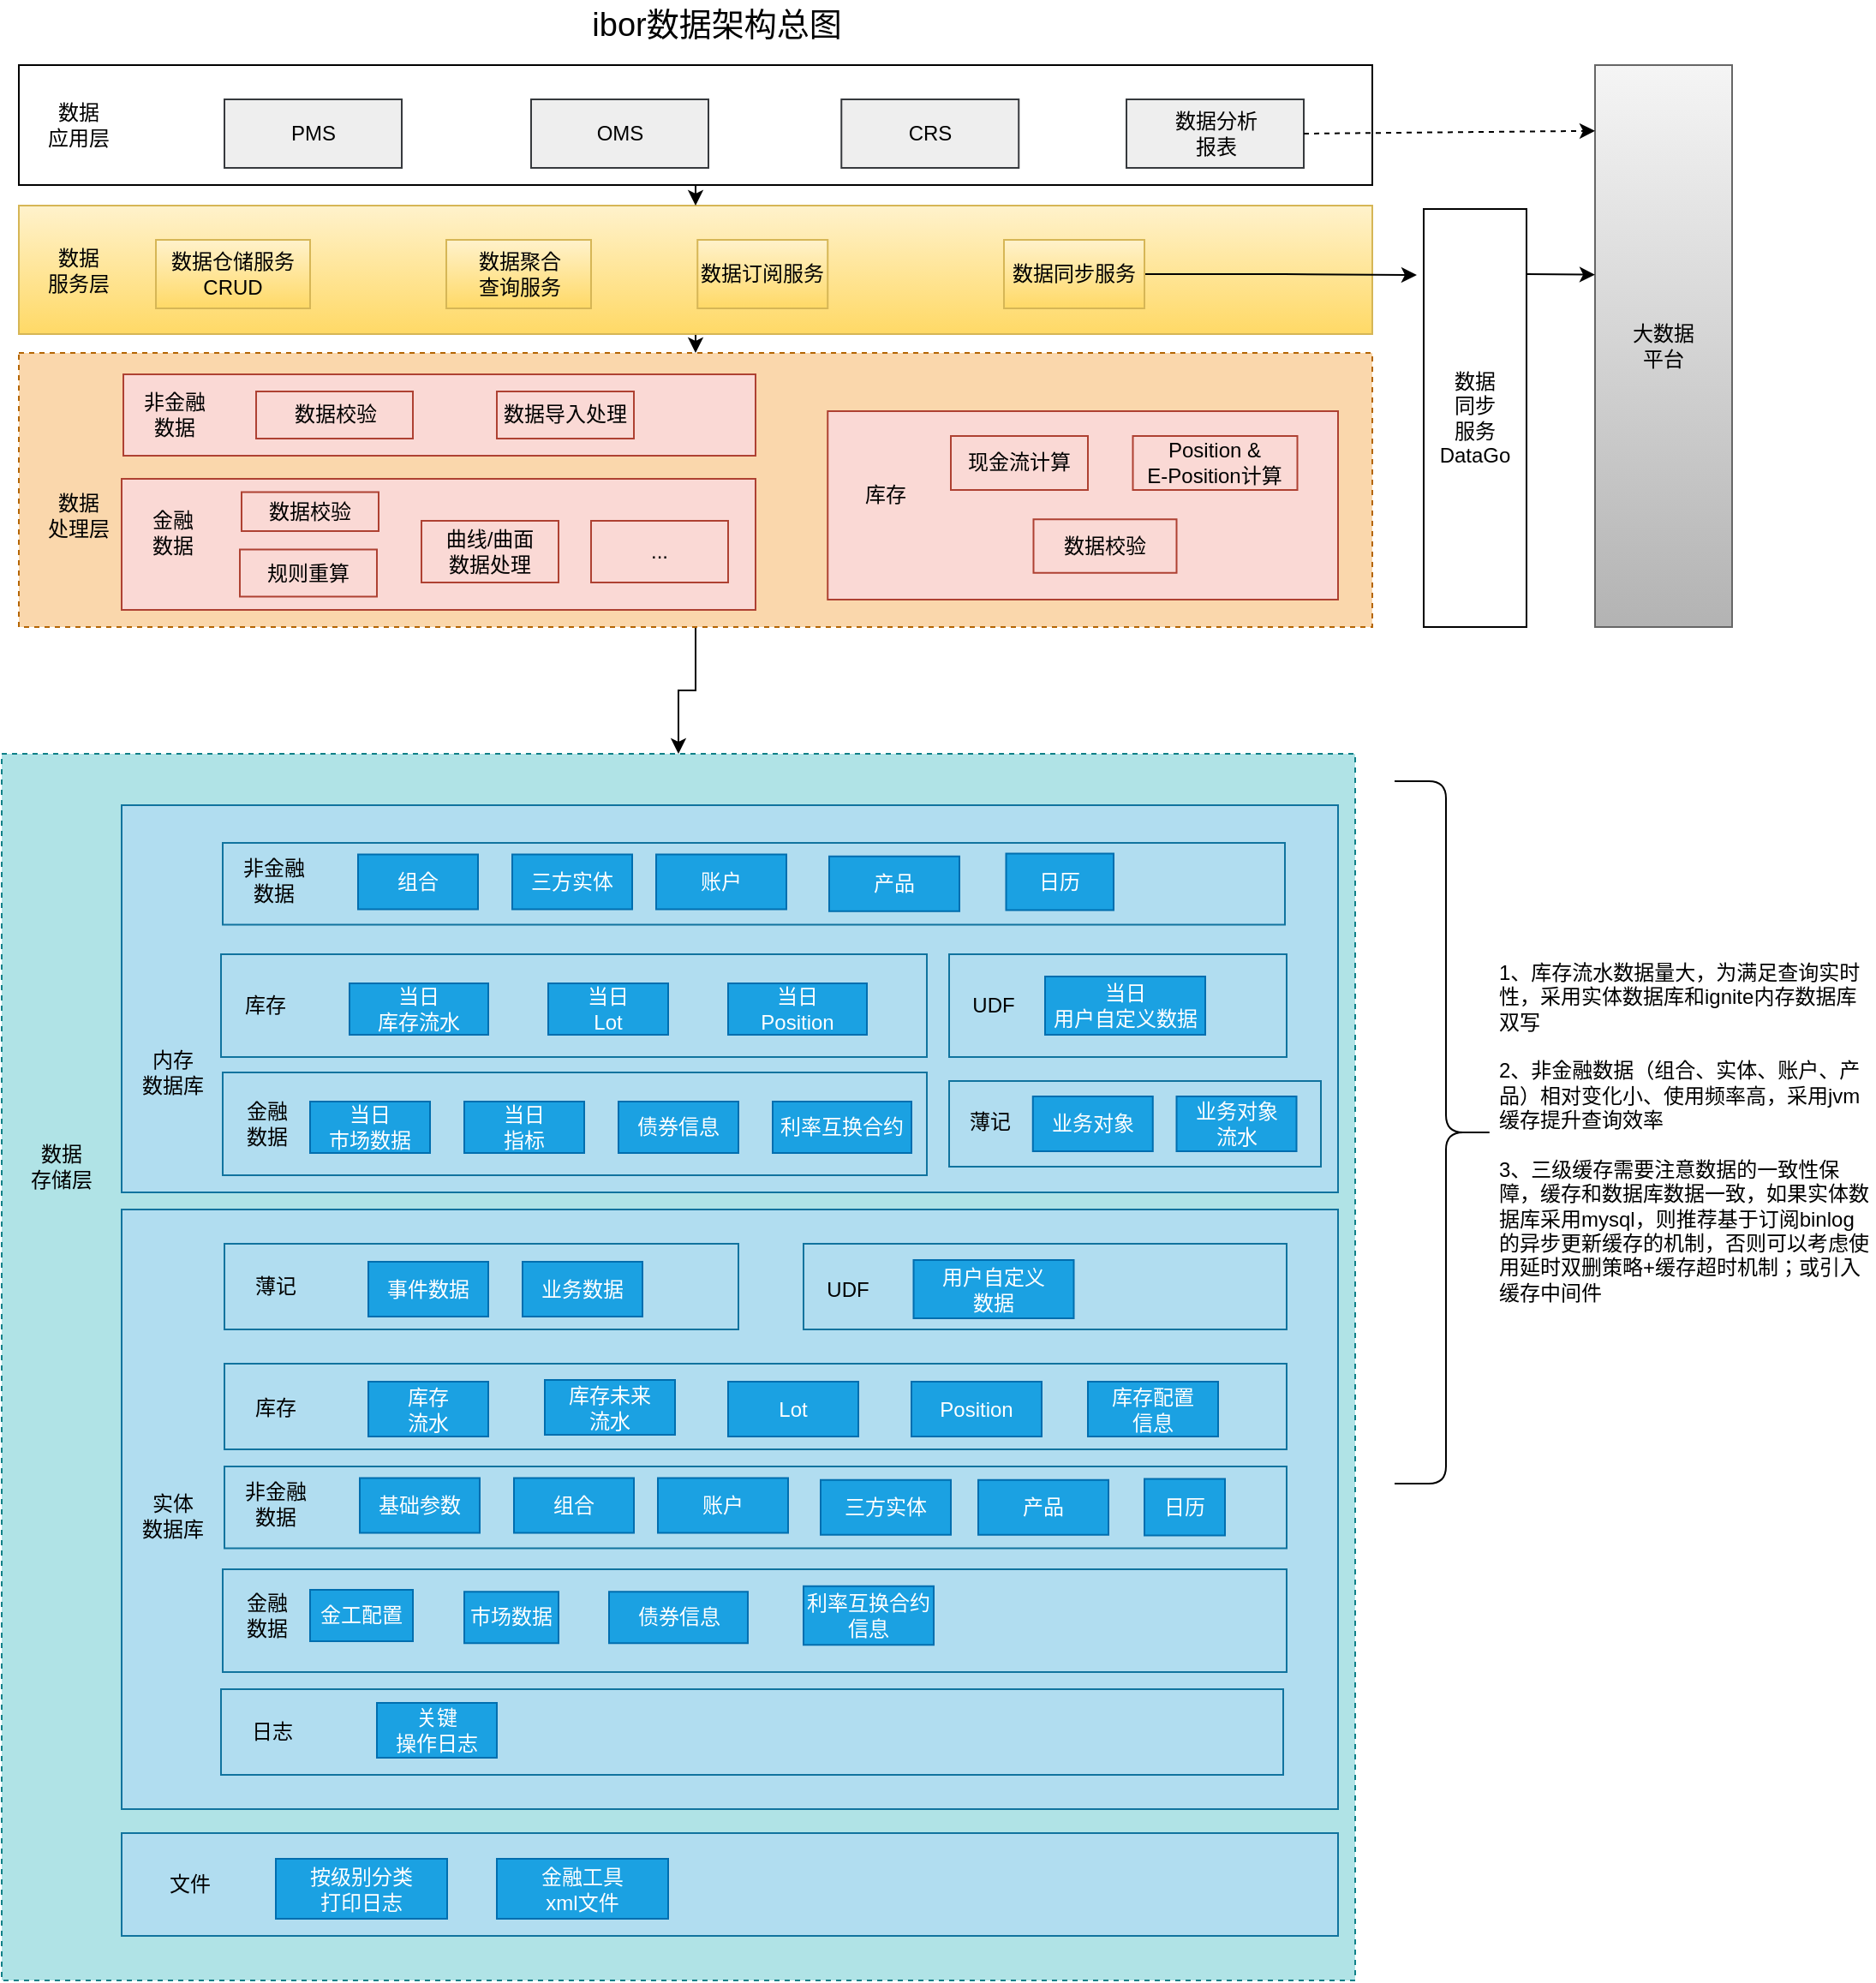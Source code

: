 <mxfile version="21.5.0" type="device">
  <diagram name="第 1 页" id="yfvOhTExtsp40tEoqyD6">
    <mxGraphModel dx="1313" dy="3226" grid="1" gridSize="10" guides="1" tooltips="1" connect="1" arrows="1" fold="1" page="1" pageScale="1" pageWidth="827" pageHeight="1169" math="0" shadow="0">
      <root>
        <mxCell id="0" />
        <mxCell id="1" parent="0" />
        <mxCell id="bc0u0WjdbuG-GzbOhp6U-1" value="" style="rounded=0;whiteSpace=wrap;html=1;dashed=1;fillColor=#b0e3e6;strokeColor=#0e8088;" parent="1" vertex="1">
          <mxGeometry x="10" y="-1220" width="790" height="716" as="geometry" />
        </mxCell>
        <mxCell id="bc0u0WjdbuG-GzbOhp6U-2" value="数据&lt;br&gt;存储层" style="text;strokeColor=none;align=center;fillColor=none;html=1;verticalAlign=middle;whiteSpace=wrap;rounded=0;strokeWidth=2;" parent="1" vertex="1">
          <mxGeometry x="10" y="-994" width="70" height="30" as="geometry" />
        </mxCell>
        <mxCell id="bc0u0WjdbuG-GzbOhp6U-161" style="edgeStyle=orthogonalEdgeStyle;rounded=0;orthogonalLoop=1;jettySize=auto;html=1;exitX=0.5;exitY=1;exitDx=0;exitDy=0;entryX=0.5;entryY=0;entryDx=0;entryDy=0;" parent="1" source="bc0u0WjdbuG-GzbOhp6U-3" target="bc0u0WjdbuG-GzbOhp6U-1" edge="1">
          <mxGeometry relative="1" as="geometry" />
        </mxCell>
        <mxCell id="bc0u0WjdbuG-GzbOhp6U-3" value="" style="rounded=0;whiteSpace=wrap;html=1;dashed=1;fillColor=#fad7ac;strokeColor=#b46504;" parent="1" vertex="1">
          <mxGeometry x="20" y="-1454" width="790" height="160" as="geometry" />
        </mxCell>
        <mxCell id="bc0u0WjdbuG-GzbOhp6U-4" value="数据&lt;br&gt;处理层" style="text;strokeColor=none;align=center;fillColor=none;html=1;verticalAlign=middle;whiteSpace=wrap;rounded=0;strokeWidth=2;" parent="1" vertex="1">
          <mxGeometry x="20" y="-1374" width="70" height="30" as="geometry" />
        </mxCell>
        <mxCell id="bc0u0WjdbuG-GzbOhp6U-158" style="edgeStyle=orthogonalEdgeStyle;rounded=0;orthogonalLoop=1;jettySize=auto;html=1;exitX=0.5;exitY=1;exitDx=0;exitDy=0;entryX=0.5;entryY=0;entryDx=0;entryDy=0;" parent="1" source="bc0u0WjdbuG-GzbOhp6U-5" target="bc0u0WjdbuG-GzbOhp6U-3" edge="1">
          <mxGeometry relative="1" as="geometry" />
        </mxCell>
        <mxCell id="bc0u0WjdbuG-GzbOhp6U-5" value="" style="rounded=0;whiteSpace=wrap;html=1;fillColor=#fff2cc;gradientColor=#ffd966;strokeColor=#d6b656;" parent="1" vertex="1">
          <mxGeometry x="20" y="-1540" width="790" height="75" as="geometry" />
        </mxCell>
        <mxCell id="bc0u0WjdbuG-GzbOhp6U-6" value="数据&lt;br&gt;服务层" style="text;strokeColor=none;align=center;fillColor=none;html=1;verticalAlign=middle;whiteSpace=wrap;rounded=0;" parent="1" vertex="1">
          <mxGeometry x="20" y="-1517.5" width="70" height="30" as="geometry" />
        </mxCell>
        <mxCell id="bc0u0WjdbuG-GzbOhp6U-156" style="edgeStyle=orthogonalEdgeStyle;rounded=0;orthogonalLoop=1;jettySize=auto;html=1;exitX=0.5;exitY=1;exitDx=0;exitDy=0;entryX=0.5;entryY=0;entryDx=0;entryDy=0;" parent="1" source="bc0u0WjdbuG-GzbOhp6U-7" target="bc0u0WjdbuG-GzbOhp6U-5" edge="1">
          <mxGeometry relative="1" as="geometry" />
        </mxCell>
        <mxCell id="bc0u0WjdbuG-GzbOhp6U-7" value="" style="rounded=0;whiteSpace=wrap;html=1;" parent="1" vertex="1">
          <mxGeometry x="20" y="-1622" width="790" height="70" as="geometry" />
        </mxCell>
        <mxCell id="bc0u0WjdbuG-GzbOhp6U-8" value="数据&lt;br&gt;应用层" style="text;strokeColor=none;align=center;fillColor=none;html=1;verticalAlign=middle;whiteSpace=wrap;rounded=0;" parent="1" vertex="1">
          <mxGeometry x="20" y="-1602" width="70" height="30" as="geometry" />
        </mxCell>
        <mxCell id="bc0u0WjdbuG-GzbOhp6U-16" value="" style="rounded=0;whiteSpace=wrap;html=1;fillColor=#b1ddf0;strokeColor=#10739e;" parent="1" vertex="1">
          <mxGeometry x="80" y="-954" width="710" height="350" as="geometry" />
        </mxCell>
        <mxCell id="bc0u0WjdbuG-GzbOhp6U-20" value="实体&lt;br&gt;数据库" style="text;strokeColor=none;align=center;fillColor=none;html=1;verticalAlign=middle;whiteSpace=wrap;rounded=0;" parent="1" vertex="1">
          <mxGeometry x="80" y="-790" width="60" height="30" as="geometry" />
        </mxCell>
        <mxCell id="bc0u0WjdbuG-GzbOhp6U-21" value="" style="rounded=0;whiteSpace=wrap;html=1;fillColor=#b1ddf0;strokeColor=#10739e;" parent="1" vertex="1">
          <mxGeometry x="80" y="-1190" width="710" height="226" as="geometry" />
        </mxCell>
        <mxCell id="bc0u0WjdbuG-GzbOhp6U-22" value="内存&lt;br&gt;数据库" style="text;strokeColor=none;align=center;fillColor=none;html=1;verticalAlign=middle;whiteSpace=wrap;rounded=0;" parent="1" vertex="1">
          <mxGeometry x="80" y="-1049" width="60" height="30" as="geometry" />
        </mxCell>
        <mxCell id="bc0u0WjdbuG-GzbOhp6U-35" value="" style="rounded=0;whiteSpace=wrap;html=1;fillColor=#b1ddf0;strokeColor=#10739e;" parent="1" vertex="1">
          <mxGeometry x="140" y="-804" width="620" height="47.75" as="geometry" />
        </mxCell>
        <mxCell id="bc0u0WjdbuG-GzbOhp6U-9" value="基础参数" style="rounded=0;whiteSpace=wrap;html=1;fillColor=#1ba1e2;fontColor=#ffffff;strokeColor=#006EAF;" parent="1" vertex="1">
          <mxGeometry x="219" y="-797.25" width="70" height="32" as="geometry" />
        </mxCell>
        <mxCell id="bc0u0WjdbuG-GzbOhp6U-12" value="组合" style="rounded=0;whiteSpace=wrap;html=1;fillColor=#1ba1e2;fontColor=#ffffff;strokeColor=#006EAF;" parent="1" vertex="1">
          <mxGeometry x="309" y="-797.25" width="70" height="32" as="geometry" />
        </mxCell>
        <mxCell id="bc0u0WjdbuG-GzbOhp6U-14" value="三方实体" style="rounded=0;whiteSpace=wrap;html=1;fillColor=#1ba1e2;fontColor=#ffffff;strokeColor=#006EAF;" parent="1" vertex="1">
          <mxGeometry x="488" y="-796.13" width="76" height="32" as="geometry" />
        </mxCell>
        <mxCell id="bc0u0WjdbuG-GzbOhp6U-13" value="账户" style="rounded=0;whiteSpace=wrap;html=1;fillColor=#1ba1e2;fontColor=#ffffff;strokeColor=#006EAF;" parent="1" vertex="1">
          <mxGeometry x="393" y="-797.25" width="76" height="32" as="geometry" />
        </mxCell>
        <mxCell id="bc0u0WjdbuG-GzbOhp6U-37" value="" style="rounded=0;whiteSpace=wrap;html=1;fillColor=#b1ddf0;strokeColor=#10739e;" parent="1" vertex="1">
          <mxGeometry x="139" y="-744" width="621" height="60" as="geometry" />
        </mxCell>
        <mxCell id="bc0u0WjdbuG-GzbOhp6U-32" value="利率互换合约信息" style="rounded=0;whiteSpace=wrap;html=1;fillColor=#1ba1e2;fontColor=#ffffff;strokeColor=#006EAF;" parent="1" vertex="1">
          <mxGeometry x="478" y="-734.12" width="76" height="34.25" as="geometry" />
        </mxCell>
        <mxCell id="bc0u0WjdbuG-GzbOhp6U-34" value="债券信息" style="rounded=0;whiteSpace=wrap;html=1;fillColor=#1ba1e2;fontColor=#ffffff;strokeColor=#006EAF;" parent="1" vertex="1">
          <mxGeometry x="364.5" y="-730.87" width="81" height="30" as="geometry" />
        </mxCell>
        <mxCell id="bc0u0WjdbuG-GzbOhp6U-38" value="非金融&lt;br&gt;数据" style="text;strokeColor=none;align=center;fillColor=none;html=1;verticalAlign=middle;whiteSpace=wrap;rounded=0;" parent="1" vertex="1">
          <mxGeometry x="140" y="-797.25" width="60" height="30" as="geometry" />
        </mxCell>
        <mxCell id="bc0u0WjdbuG-GzbOhp6U-39" value="金融&lt;br&gt;数据" style="text;strokeColor=none;align=center;fillColor=none;html=1;verticalAlign=middle;whiteSpace=wrap;rounded=0;" parent="1" vertex="1">
          <mxGeometry x="135" y="-732" width="60" height="30" as="geometry" />
        </mxCell>
        <mxCell id="bc0u0WjdbuG-GzbOhp6U-40" value="金工配置" style="rounded=0;whiteSpace=wrap;html=1;fillColor=#1ba1e2;fontColor=#ffffff;strokeColor=#006EAF;" parent="1" vertex="1">
          <mxGeometry x="190" y="-732" width="60" height="30" as="geometry" />
        </mxCell>
        <mxCell id="bc0u0WjdbuG-GzbOhp6U-41" value="市场数据" style="rounded=0;whiteSpace=wrap;html=1;fillColor=#1ba1e2;fontColor=#ffffff;strokeColor=#006EAF;" parent="1" vertex="1">
          <mxGeometry x="280" y="-730.87" width="55" height="30" as="geometry" />
        </mxCell>
        <mxCell id="bc0u0WjdbuG-GzbOhp6U-43" value="" style="rounded=0;whiteSpace=wrap;html=1;fillColor=#b1ddf0;strokeColor=#10739e;" parent="1" vertex="1">
          <mxGeometry x="140" y="-934" width="300" height="50" as="geometry" />
        </mxCell>
        <mxCell id="bc0u0WjdbuG-GzbOhp6U-44" value="事件数据" style="rounded=0;whiteSpace=wrap;html=1;fillColor=#1ba1e2;fontColor=#ffffff;strokeColor=#006EAF;" parent="1" vertex="1">
          <mxGeometry x="224" y="-923.5" width="70" height="32" as="geometry" />
        </mxCell>
        <mxCell id="bc0u0WjdbuG-GzbOhp6U-45" value="业务数据" style="rounded=0;whiteSpace=wrap;html=1;fillColor=#1ba1e2;fontColor=#ffffff;strokeColor=#006EAF;" parent="1" vertex="1">
          <mxGeometry x="314" y="-923.5" width="70" height="32" as="geometry" />
        </mxCell>
        <mxCell id="bc0u0WjdbuG-GzbOhp6U-48" value="薄记" style="text;strokeColor=none;align=center;fillColor=none;html=1;verticalAlign=middle;whiteSpace=wrap;rounded=0;" parent="1" vertex="1">
          <mxGeometry x="140" y="-924" width="60" height="30" as="geometry" />
        </mxCell>
        <mxCell id="bc0u0WjdbuG-GzbOhp6U-49" value="" style="rounded=0;whiteSpace=wrap;html=1;fillColor=#b1ddf0;strokeColor=#10739e;" parent="1" vertex="1">
          <mxGeometry x="140" y="-864" width="620" height="50" as="geometry" />
        </mxCell>
        <mxCell id="bc0u0WjdbuG-GzbOhp6U-50" value="库存&lt;br&gt;流水" style="rounded=0;whiteSpace=wrap;html=1;fillColor=#1ba1e2;fontColor=#ffffff;strokeColor=#006EAF;" parent="1" vertex="1">
          <mxGeometry x="224" y="-853.5" width="70" height="32" as="geometry" />
        </mxCell>
        <mxCell id="bc0u0WjdbuG-GzbOhp6U-52" value="Position" style="rounded=0;whiteSpace=wrap;html=1;fillColor=#1ba1e2;fontColor=#ffffff;strokeColor=#006EAF;" parent="1" vertex="1">
          <mxGeometry x="541" y="-853.5" width="76" height="32" as="geometry" />
        </mxCell>
        <mxCell id="bc0u0WjdbuG-GzbOhp6U-53" value="Lot" style="rounded=0;whiteSpace=wrap;html=1;fillColor=#1ba1e2;fontColor=#ffffff;strokeColor=#006EAF;" parent="1" vertex="1">
          <mxGeometry x="434" y="-853.5" width="76" height="32" as="geometry" />
        </mxCell>
        <mxCell id="bc0u0WjdbuG-GzbOhp6U-54" value="库存" style="text;strokeColor=none;align=center;fillColor=none;html=1;verticalAlign=middle;whiteSpace=wrap;rounded=0;" parent="1" vertex="1">
          <mxGeometry x="140" y="-853.5" width="60" height="30" as="geometry" />
        </mxCell>
        <mxCell id="bc0u0WjdbuG-GzbOhp6U-55" value="库存配置&lt;br&gt;信息" style="rounded=0;whiteSpace=wrap;html=1;fillColor=#1ba1e2;fontColor=#ffffff;strokeColor=#006EAF;" parent="1" vertex="1">
          <mxGeometry x="644" y="-853.5" width="76" height="32" as="geometry" />
        </mxCell>
        <mxCell id="bc0u0WjdbuG-GzbOhp6U-56" value="" style="rounded=0;whiteSpace=wrap;html=1;fillColor=#b1ddf0;strokeColor=#10739e;" parent="1" vertex="1">
          <mxGeometry x="139" y="-1034" width="411" height="60" as="geometry" />
        </mxCell>
        <mxCell id="bc0u0WjdbuG-GzbOhp6U-59" value="利率互换合约" style="rounded=0;whiteSpace=wrap;html=1;fillColor=#1ba1e2;fontColor=#ffffff;strokeColor=#006EAF;" parent="1" vertex="1">
          <mxGeometry x="460" y="-1017" width="81" height="30" as="geometry" />
        </mxCell>
        <mxCell id="bc0u0WjdbuG-GzbOhp6U-60" value="金融&lt;br&gt;数据" style="text;strokeColor=none;align=center;fillColor=none;html=1;verticalAlign=middle;whiteSpace=wrap;rounded=0;" parent="1" vertex="1">
          <mxGeometry x="135" y="-1019" width="60" height="30" as="geometry" />
        </mxCell>
        <mxCell id="bc0u0WjdbuG-GzbOhp6U-61" value="当日&lt;br&gt;市场数据" style="rounded=0;whiteSpace=wrap;html=1;fillColor=#1ba1e2;fontColor=#ffffff;strokeColor=#006EAF;" parent="1" vertex="1">
          <mxGeometry x="190" y="-1017" width="70" height="30" as="geometry" />
        </mxCell>
        <mxCell id="bc0u0WjdbuG-GzbOhp6U-62" value="债券信息" style="rounded=0;whiteSpace=wrap;html=1;fillColor=#1ba1e2;fontColor=#ffffff;strokeColor=#006EAF;" parent="1" vertex="1">
          <mxGeometry x="370" y="-1017" width="70" height="30" as="geometry" />
        </mxCell>
        <mxCell id="bc0u0WjdbuG-GzbOhp6U-63" value="当日&lt;br&gt;指标" style="rounded=0;whiteSpace=wrap;html=1;fillColor=#1ba1e2;fontColor=#ffffff;strokeColor=#006EAF;" parent="1" vertex="1">
          <mxGeometry x="280" y="-1017" width="70" height="30" as="geometry" />
        </mxCell>
        <mxCell id="bc0u0WjdbuG-GzbOhp6U-64" value="" style="rounded=0;whiteSpace=wrap;html=1;fillColor=#b1ddf0;strokeColor=#10739e;" parent="1" vertex="1">
          <mxGeometry x="138" y="-1103" width="412" height="60" as="geometry" />
        </mxCell>
        <mxCell id="bc0u0WjdbuG-GzbOhp6U-66" value="当日&lt;br&gt;Position" style="rounded=0;whiteSpace=wrap;html=1;fillColor=#1ba1e2;fontColor=#ffffff;strokeColor=#006EAF;" parent="1" vertex="1">
          <mxGeometry x="434" y="-1086" width="81" height="30" as="geometry" />
        </mxCell>
        <mxCell id="bc0u0WjdbuG-GzbOhp6U-67" value="库存" style="text;strokeColor=none;align=center;fillColor=none;html=1;verticalAlign=middle;whiteSpace=wrap;rounded=0;" parent="1" vertex="1">
          <mxGeometry x="134" y="-1088" width="60" height="30" as="geometry" />
        </mxCell>
        <mxCell id="bc0u0WjdbuG-GzbOhp6U-68" value="当日&lt;br&gt;库存流水" style="rounded=0;whiteSpace=wrap;html=1;fillColor=#1ba1e2;fontColor=#ffffff;strokeColor=#006EAF;" parent="1" vertex="1">
          <mxGeometry x="213" y="-1086" width="81" height="30" as="geometry" />
        </mxCell>
        <mxCell id="bc0u0WjdbuG-GzbOhp6U-69" value="当日&lt;br&gt;Lot" style="rounded=0;whiteSpace=wrap;html=1;fillColor=#1ba1e2;fontColor=#ffffff;strokeColor=#006EAF;" parent="1" vertex="1">
          <mxGeometry x="329" y="-1086" width="70" height="30" as="geometry" />
        </mxCell>
        <mxCell id="bc0u0WjdbuG-GzbOhp6U-75" value="" style="rounded=0;whiteSpace=wrap;html=1;fillColor=#b1ddf0;strokeColor=#10739e;" parent="1" vertex="1">
          <mxGeometry x="139" y="-1168" width="620" height="47.75" as="geometry" />
        </mxCell>
        <mxCell id="bc0u0WjdbuG-GzbOhp6U-76" value="组合" style="rounded=0;whiteSpace=wrap;html=1;fillColor=#1ba1e2;fontColor=#ffffff;strokeColor=#006EAF;" parent="1" vertex="1">
          <mxGeometry x="218" y="-1161.25" width="70" height="32" as="geometry" />
        </mxCell>
        <mxCell id="bc0u0WjdbuG-GzbOhp6U-77" value="三方实体" style="rounded=0;whiteSpace=wrap;html=1;fillColor=#1ba1e2;fontColor=#ffffff;strokeColor=#006EAF;" parent="1" vertex="1">
          <mxGeometry x="308" y="-1161.25" width="70" height="32" as="geometry" />
        </mxCell>
        <mxCell id="bc0u0WjdbuG-GzbOhp6U-79" value="账户" style="rounded=0;whiteSpace=wrap;html=1;fillColor=#1ba1e2;fontColor=#ffffff;strokeColor=#006EAF;" parent="1" vertex="1">
          <mxGeometry x="392" y="-1161.25" width="76" height="32" as="geometry" />
        </mxCell>
        <mxCell id="bc0u0WjdbuG-GzbOhp6U-80" value="非金融&lt;br&gt;数据" style="text;strokeColor=none;align=center;fillColor=none;html=1;verticalAlign=middle;whiteSpace=wrap;rounded=0;" parent="1" vertex="1">
          <mxGeometry x="139" y="-1161.25" width="60" height="30" as="geometry" />
        </mxCell>
        <mxCell id="bc0u0WjdbuG-GzbOhp6U-89" value="产品" style="rounded=0;whiteSpace=wrap;html=1;fillColor=#1ba1e2;fontColor=#ffffff;strokeColor=#006EAF;" parent="1" vertex="1">
          <mxGeometry x="580" y="-796.12" width="76" height="32" as="geometry" />
        </mxCell>
        <mxCell id="bc0u0WjdbuG-GzbOhp6U-90" value="产品" style="rounded=0;whiteSpace=wrap;html=1;fillColor=#1ba1e2;fontColor=#ffffff;strokeColor=#006EAF;" parent="1" vertex="1">
          <mxGeometry x="493" y="-1160.12" width="76" height="32" as="geometry" />
        </mxCell>
        <mxCell id="bc0u0WjdbuG-GzbOhp6U-93" value="" style="shape=curlyBracket;whiteSpace=wrap;html=1;rounded=1;flipH=1;labelPosition=right;verticalLabelPosition=middle;align=left;verticalAlign=middle;" parent="1" vertex="1">
          <mxGeometry x="823" y="-1204" width="60" height="410" as="geometry" />
        </mxCell>
        <mxCell id="bc0u0WjdbuG-GzbOhp6U-94" value="&lt;div style=&quot;text-align: left;&quot;&gt;&lt;span style=&quot;background-color: initial;&quot;&gt;1、库存流水数据量大，为满足查询实时性，采用实体数据库和ignite内存数据库双写&lt;/span&gt;&lt;/div&gt;&lt;div style=&quot;text-align: left;&quot;&gt;&lt;span style=&quot;background-color: initial;&quot;&gt;&lt;br&gt;&lt;/span&gt;&lt;/div&gt;&lt;div style=&quot;text-align: left;&quot;&gt;&lt;span style=&quot;background-color: initial;&quot;&gt;2、非金融数据（组合、实体、账户、产品）相对变化小、使用频率高，采用jvm缓存提升查询效率&lt;/span&gt;&lt;/div&gt;&lt;div style=&quot;text-align: left;&quot;&gt;&lt;span style=&quot;background-color: initial;&quot;&gt;&lt;br&gt;&lt;/span&gt;&lt;/div&gt;&lt;div style=&quot;text-align: left;&quot;&gt;&lt;span style=&quot;background-color: initial;&quot;&gt;3、三级缓存需要注意数据的一致性保障，缓存和数据库数据一致，如果实体数据库采用mysql，则推荐基于订阅binlog的异步更新缓存的机制，否则可以考虑使用延时双删策略+缓存超时机制；或引入缓存中间件&lt;/span&gt;&lt;/div&gt;" style="text;strokeColor=none;align=center;fillColor=none;html=1;verticalAlign=middle;whiteSpace=wrap;rounded=0;" parent="1" vertex="1">
          <mxGeometry x="883" y="-1014" width="220" height="30" as="geometry" />
        </mxCell>
        <mxCell id="bc0u0WjdbuG-GzbOhp6U-97" value="" style="rounded=0;whiteSpace=wrap;html=1;fillColor=#fad9d5;strokeColor=#ae4132;" parent="1" vertex="1">
          <mxGeometry x="80" y="-1380.5" width="370" height="76.5" as="geometry" />
        </mxCell>
        <mxCell id="bc0u0WjdbuG-GzbOhp6U-98" value="金融&lt;br&gt;数据" style="text;strokeColor=none;align=center;fillColor=none;html=1;verticalAlign=middle;whiteSpace=wrap;rounded=0;" parent="1" vertex="1">
          <mxGeometry x="80" y="-1363.75" width="60" height="30" as="geometry" />
        </mxCell>
        <mxCell id="bc0u0WjdbuG-GzbOhp6U-101" value="数据校验" style="rounded=0;whiteSpace=wrap;html=1;fillColor=#fad9d5;strokeColor=#ae4132;" parent="1" vertex="1">
          <mxGeometry x="150" y="-1372.75" width="80" height="22.75" as="geometry" />
        </mxCell>
        <mxCell id="bc0u0WjdbuG-GzbOhp6U-102" value="规则重算" style="rounded=0;whiteSpace=wrap;html=1;fillColor=#fad9d5;strokeColor=#ae4132;" parent="1" vertex="1">
          <mxGeometry x="149" y="-1339.25" width="80" height="27.5" as="geometry" />
        </mxCell>
        <mxCell id="bc0u0WjdbuG-GzbOhp6U-104" value="" style="rounded=0;whiteSpace=wrap;html=1;fillColor=#b1ddf0;strokeColor=#10739e;" parent="1" vertex="1">
          <mxGeometry x="138" y="-674" width="620" height="50" as="geometry" />
        </mxCell>
        <mxCell id="bc0u0WjdbuG-GzbOhp6U-105" value="关键&lt;br&gt;操作日志" style="rounded=0;whiteSpace=wrap;html=1;fillColor=#1ba1e2;fontColor=#ffffff;strokeColor=#006EAF;" parent="1" vertex="1">
          <mxGeometry x="229" y="-666" width="70" height="32" as="geometry" />
        </mxCell>
        <mxCell id="bc0u0WjdbuG-GzbOhp6U-107" value="日志" style="text;strokeColor=none;align=center;fillColor=none;html=1;verticalAlign=middle;whiteSpace=wrap;rounded=0;" parent="1" vertex="1">
          <mxGeometry x="138" y="-664" width="60" height="30" as="geometry" />
        </mxCell>
        <mxCell id="bc0u0WjdbuG-GzbOhp6U-108" value="" style="rounded=0;whiteSpace=wrap;html=1;fillColor=#b1ddf0;strokeColor=#10739e;" parent="1" vertex="1">
          <mxGeometry x="80" y="-590" width="710" height="60" as="geometry" />
        </mxCell>
        <mxCell id="bc0u0WjdbuG-GzbOhp6U-109" value="文件" style="text;strokeColor=none;align=center;fillColor=none;html=1;verticalAlign=middle;whiteSpace=wrap;rounded=0;" parent="1" vertex="1">
          <mxGeometry x="90" y="-575" width="60" height="30" as="geometry" />
        </mxCell>
        <mxCell id="bc0u0WjdbuG-GzbOhp6U-110" value="按级别分类&lt;br&gt;打印日志" style="rounded=0;whiteSpace=wrap;html=1;fillColor=#1ba1e2;fontColor=#ffffff;strokeColor=#006EAF;" parent="1" vertex="1">
          <mxGeometry x="170" y="-575" width="100" height="35" as="geometry" />
        </mxCell>
        <mxCell id="bc0u0WjdbuG-GzbOhp6U-111" value="金融工具&lt;br&gt;xml文件" style="rounded=0;whiteSpace=wrap;html=1;fillColor=#1ba1e2;fontColor=#ffffff;strokeColor=#006EAF;" parent="1" vertex="1">
          <mxGeometry x="299" y="-575" width="100" height="35" as="geometry" />
        </mxCell>
        <mxCell id="bc0u0WjdbuG-GzbOhp6U-112" value="" style="rounded=0;whiteSpace=wrap;html=1;fillColor=#b1ddf0;strokeColor=#10739e;" parent="1" vertex="1">
          <mxGeometry x="563" y="-1103" width="197" height="60" as="geometry" />
        </mxCell>
        <mxCell id="bc0u0WjdbuG-GzbOhp6U-113" value="UDF" style="text;strokeColor=none;align=center;fillColor=none;html=1;verticalAlign=middle;whiteSpace=wrap;rounded=0;" parent="1" vertex="1">
          <mxGeometry x="559" y="-1088" width="60" height="30" as="geometry" />
        </mxCell>
        <mxCell id="bc0u0WjdbuG-GzbOhp6U-114" value="当日&lt;br&gt;用户自定义数据" style="rounded=0;whiteSpace=wrap;html=1;fillColor=#1ba1e2;fontColor=#ffffff;strokeColor=#006EAF;" parent="1" vertex="1">
          <mxGeometry x="619" y="-1090" width="93.5" height="34" as="geometry" />
        </mxCell>
        <mxCell id="bc0u0WjdbuG-GzbOhp6U-115" value="" style="rounded=0;whiteSpace=wrap;html=1;fillColor=#b1ddf0;strokeColor=#10739e;" parent="1" vertex="1">
          <mxGeometry x="478" y="-934" width="282" height="50" as="geometry" />
        </mxCell>
        <mxCell id="bc0u0WjdbuG-GzbOhp6U-116" value="UDF" style="text;strokeColor=none;align=center;fillColor=none;html=1;verticalAlign=middle;whiteSpace=wrap;rounded=0;" parent="1" vertex="1">
          <mxGeometry x="474" y="-922.5" width="60" height="30" as="geometry" />
        </mxCell>
        <mxCell id="bc0u0WjdbuG-GzbOhp6U-117" value="用户自定义&lt;br&gt;数据" style="rounded=0;whiteSpace=wrap;html=1;fillColor=#1ba1e2;fontColor=#ffffff;strokeColor=#006EAF;" parent="1" vertex="1">
          <mxGeometry x="542.25" y="-924.5" width="93.5" height="34" as="geometry" />
        </mxCell>
        <mxCell id="bc0u0WjdbuG-GzbOhp6U-119" value="曲线/曲面&lt;br&gt;数据处理" style="rounded=0;whiteSpace=wrap;html=1;fillColor=#fad9d5;strokeColor=#ae4132;" parent="1" vertex="1">
          <mxGeometry x="255" y="-1356" width="80" height="36" as="geometry" />
        </mxCell>
        <mxCell id="bc0u0WjdbuG-GzbOhp6U-121" value="" style="rounded=0;whiteSpace=wrap;html=1;fillColor=#fad9d5;strokeColor=#ae4132;" parent="1" vertex="1">
          <mxGeometry x="81" y="-1441.5" width="369" height="47.5" as="geometry" />
        </mxCell>
        <mxCell id="bc0u0WjdbuG-GzbOhp6U-122" value="非金融&lt;br&gt;数据" style="text;strokeColor=none;align=center;fillColor=none;html=1;verticalAlign=middle;whiteSpace=wrap;rounded=0;" parent="1" vertex="1">
          <mxGeometry x="81" y="-1432.75" width="60" height="30" as="geometry" />
        </mxCell>
        <mxCell id="bc0u0WjdbuG-GzbOhp6U-123" value="数据校验" style="rounded=0;whiteSpace=wrap;html=1;fillColor=#fad9d5;strokeColor=#ae4132;" parent="1" vertex="1">
          <mxGeometry x="158.5" y="-1431.5" width="91.5" height="27.5" as="geometry" />
        </mxCell>
        <mxCell id="bc0u0WjdbuG-GzbOhp6U-132" value="数据仓储服务&lt;br&gt;CRUD" style="rounded=0;whiteSpace=wrap;html=1;strokeWidth=1;fillColor=#fff2cc;gradientColor=#ffd966;strokeColor=#d6b656;" parent="1" vertex="1">
          <mxGeometry x="100" y="-1520" width="90" height="40" as="geometry" />
        </mxCell>
        <mxCell id="bc0u0WjdbuG-GzbOhp6U-133" value="数据聚合&lt;br&gt;查询服务" style="rounded=0;whiteSpace=wrap;html=1;strokeWidth=1;fillColor=#fff2cc;gradientColor=#ffd966;strokeColor=#d6b656;" parent="1" vertex="1">
          <mxGeometry x="269.5" y="-1520" width="84.5" height="40" as="geometry" />
        </mxCell>
        <mxCell id="bc0u0WjdbuG-GzbOhp6U-134" value="数据导入处理" style="rounded=0;whiteSpace=wrap;html=1;fillColor=#fad9d5;strokeColor=#ae4132;" parent="1" vertex="1">
          <mxGeometry x="299" y="-1431.5" width="80" height="27.5" as="geometry" />
        </mxCell>
        <mxCell id="bc0u0WjdbuG-GzbOhp6U-138" value="PMS" style="rounded=0;whiteSpace=wrap;html=1;strokeWidth=1;fillColor=#eeeeee;strokeColor=#36393d;" parent="1" vertex="1">
          <mxGeometry x="140" y="-1602" width="103.5" height="40" as="geometry" />
        </mxCell>
        <mxCell id="bc0u0WjdbuG-GzbOhp6U-139" value="OMS" style="rounded=0;whiteSpace=wrap;html=1;strokeWidth=1;fillColor=#eeeeee;strokeColor=#36393d;" parent="1" vertex="1">
          <mxGeometry x="319" y="-1602" width="103.5" height="40" as="geometry" />
        </mxCell>
        <mxCell id="bc0u0WjdbuG-GzbOhp6U-140" value="CRS" style="rounded=0;whiteSpace=wrap;html=1;strokeWidth=1;fillColor=#eeeeee;strokeColor=#36393d;" parent="1" vertex="1">
          <mxGeometry x="500.13" y="-1602" width="103.5" height="40" as="geometry" />
        </mxCell>
        <mxCell id="bc0u0WjdbuG-GzbOhp6U-141" value="数据分析&lt;br&gt;报表" style="rounded=0;whiteSpace=wrap;html=1;strokeWidth=1;fillColor=#eeeeee;strokeColor=#36393d;" parent="1" vertex="1">
          <mxGeometry x="666.5" y="-1602" width="103.5" height="40" as="geometry" />
        </mxCell>
        <mxCell id="bc0u0WjdbuG-GzbOhp6U-147" value="ibor数据架构总图" style="text;strokeColor=none;align=center;fillColor=none;html=1;verticalAlign=middle;whiteSpace=wrap;rounded=0;strokeWidth=1;fontSize=19;" parent="1" vertex="1">
          <mxGeometry x="341.5" y="-1660" width="170.5" height="30" as="geometry" />
        </mxCell>
        <mxCell id="bc0u0WjdbuG-GzbOhp6U-148" value="数据&lt;br&gt;同步&lt;br&gt;服务&lt;br&gt;DataGo" style="rounded=0;whiteSpace=wrap;html=1;strokeWidth=1;" parent="1" vertex="1">
          <mxGeometry x="840" y="-1538" width="60" height="244" as="geometry" />
        </mxCell>
        <mxCell id="bc0u0WjdbuG-GzbOhp6U-149" value="大数据&lt;br&gt;平台" style="rounded=0;whiteSpace=wrap;html=1;strokeWidth=1;fillColor=#f5f5f5;gradientColor=#b3b3b3;strokeColor=#666666;" parent="1" vertex="1">
          <mxGeometry x="940" y="-1622" width="80" height="328" as="geometry" />
        </mxCell>
        <mxCell id="bc0u0WjdbuG-GzbOhp6U-152" style="edgeStyle=orthogonalEdgeStyle;rounded=0;orthogonalLoop=1;jettySize=auto;html=1;exitX=1;exitY=0.5;exitDx=0;exitDy=0;entryX=-0.067;entryY=0.158;entryDx=0;entryDy=0;entryPerimeter=0;" parent="1" source="bc0u0WjdbuG-GzbOhp6U-150" target="bc0u0WjdbuG-GzbOhp6U-148" edge="1">
          <mxGeometry relative="1" as="geometry">
            <mxPoint x="841" y="-1510" as="targetPoint" />
          </mxGeometry>
        </mxCell>
        <mxCell id="bc0u0WjdbuG-GzbOhp6U-150" value="数据同步服务" style="rounded=0;whiteSpace=wrap;html=1;strokeWidth=1;fillColor=#fff2cc;gradientColor=#ffd966;strokeColor=#d6b656;" parent="1" vertex="1">
          <mxGeometry x="595" y="-1520" width="82" height="40" as="geometry" />
        </mxCell>
        <mxCell id="bc0u0WjdbuG-GzbOhp6U-153" value="" style="endArrow=classic;html=1;rounded=0;entryX=0;entryY=0.373;entryDx=0;entryDy=0;entryPerimeter=0;" parent="1" target="bc0u0WjdbuG-GzbOhp6U-149" edge="1">
          <mxGeometry width="50" height="50" relative="1" as="geometry">
            <mxPoint x="900" y="-1500" as="sourcePoint" />
            <mxPoint x="959" y="-1501" as="targetPoint" />
          </mxGeometry>
        </mxCell>
        <mxCell id="bc0u0WjdbuG-GzbOhp6U-154" value="" style="endArrow=classic;html=1;rounded=0;entryX=0;entryY=0.117;entryDx=0;entryDy=0;entryPerimeter=0;exitX=1;exitY=0.5;exitDx=0;exitDy=0;dashed=1;" parent="1" source="bc0u0WjdbuG-GzbOhp6U-141" target="bc0u0WjdbuG-GzbOhp6U-149" edge="1">
          <mxGeometry width="50" height="50" relative="1" as="geometry">
            <mxPoint x="830" y="-1564" as="sourcePoint" />
            <mxPoint x="880" y="-1614" as="targetPoint" />
          </mxGeometry>
        </mxCell>
        <mxCell id="bc0u0WjdbuG-GzbOhp6U-162" value="数据订阅服务" style="rounded=0;whiteSpace=wrap;html=1;strokeWidth=1;fillColor=#fff2cc;gradientColor=#ffd966;strokeColor=#d6b656;" parent="1" vertex="1">
          <mxGeometry x="416.13" y="-1520" width="76" height="40" as="geometry" />
        </mxCell>
        <mxCell id="eHxHnv4MRGNJ8HM3Gx3Z-1" value="日历" style="rounded=0;whiteSpace=wrap;html=1;fillColor=#1ba1e2;fontColor=#ffffff;strokeColor=#006EAF;" parent="1" vertex="1">
          <mxGeometry x="677" y="-796.75" width="47" height="33" as="geometry" />
        </mxCell>
        <mxCell id="eHxHnv4MRGNJ8HM3Gx3Z-2" value="库存未来&lt;br&gt;流水" style="rounded=0;whiteSpace=wrap;html=1;fillColor=#1ba1e2;fontColor=#ffffff;strokeColor=#006EAF;" parent="1" vertex="1">
          <mxGeometry x="327" y="-854.5" width="76" height="32" as="geometry" />
        </mxCell>
        <mxCell id="eHxHnv4MRGNJ8HM3Gx3Z-4" value="日历" style="rounded=0;whiteSpace=wrap;html=1;fillColor=#1ba1e2;fontColor=#ffffff;strokeColor=#006EAF;" parent="1" vertex="1">
          <mxGeometry x="596.25" y="-1161.75" width="62.75" height="33" as="geometry" />
        </mxCell>
        <mxCell id="eHxHnv4MRGNJ8HM3Gx3Z-5" value="" style="rounded=0;whiteSpace=wrap;html=1;fillColor=#b1ddf0;strokeColor=#10739e;" parent="1" vertex="1">
          <mxGeometry x="563" y="-1029" width="217" height="50" as="geometry" />
        </mxCell>
        <mxCell id="eHxHnv4MRGNJ8HM3Gx3Z-6" value="业务对象" style="rounded=0;whiteSpace=wrap;html=1;fillColor=#1ba1e2;fontColor=#ffffff;strokeColor=#006EAF;" parent="1" vertex="1">
          <mxGeometry x="611.88" y="-1020" width="70" height="32" as="geometry" />
        </mxCell>
        <mxCell id="eHxHnv4MRGNJ8HM3Gx3Z-7" value="业务对象&lt;br&gt;流水" style="rounded=0;whiteSpace=wrap;html=1;fillColor=#1ba1e2;fontColor=#ffffff;strokeColor=#006EAF;" parent="1" vertex="1">
          <mxGeometry x="695.75" y="-1020" width="70" height="32" as="geometry" />
        </mxCell>
        <mxCell id="eHxHnv4MRGNJ8HM3Gx3Z-8" value="薄记" style="text;strokeColor=none;align=center;fillColor=none;html=1;verticalAlign=middle;whiteSpace=wrap;rounded=0;" parent="1" vertex="1">
          <mxGeometry x="557" y="-1020" width="60" height="30" as="geometry" />
        </mxCell>
        <mxCell id="eHxHnv4MRGNJ8HM3Gx3Z-9" value="" style="rounded=0;whiteSpace=wrap;html=1;fillColor=#fad9d5;strokeColor=#ae4132;" parent="1" vertex="1">
          <mxGeometry x="492.13" y="-1420" width="297.87" height="110" as="geometry" />
        </mxCell>
        <mxCell id="eHxHnv4MRGNJ8HM3Gx3Z-10" value="库存" style="text;strokeColor=none;align=center;fillColor=none;html=1;verticalAlign=middle;whiteSpace=wrap;rounded=0;" parent="1" vertex="1">
          <mxGeometry x="496" y="-1386" width="60" height="30" as="geometry" />
        </mxCell>
        <mxCell id="bc0u0WjdbuG-GzbOhp6U-99" value="现金流计算" style="rounded=0;whiteSpace=wrap;html=1;fillColor=#fad9d5;strokeColor=#ae4132;" parent="1" vertex="1">
          <mxGeometry x="564" y="-1405.5" width="80" height="31.5" as="geometry" />
        </mxCell>
        <mxCell id="bc0u0WjdbuG-GzbOhp6U-100" value="Position &amp;amp;&lt;br&gt;E-Position计算" style="rounded=0;whiteSpace=wrap;html=1;fillColor=#fad9d5;strokeColor=#ae4132;" parent="1" vertex="1">
          <mxGeometry x="670.25" y="-1405.5" width="96" height="31.5" as="geometry" />
        </mxCell>
        <mxCell id="eHxHnv4MRGNJ8HM3Gx3Z-11" value="..." style="rounded=0;whiteSpace=wrap;html=1;fillColor=#fad9d5;strokeColor=#ae4132;" parent="1" vertex="1">
          <mxGeometry x="354" y="-1356" width="80" height="36" as="geometry" />
        </mxCell>
        <mxCell id="eHxHnv4MRGNJ8HM3Gx3Z-12" value="数据校验" style="rounded=0;whiteSpace=wrap;html=1;fillColor=#fad9d5;strokeColor=#ae4132;" parent="1" vertex="1">
          <mxGeometry x="612.25" y="-1356.87" width="83.5" height="31.25" as="geometry" />
        </mxCell>
      </root>
    </mxGraphModel>
  </diagram>
</mxfile>
